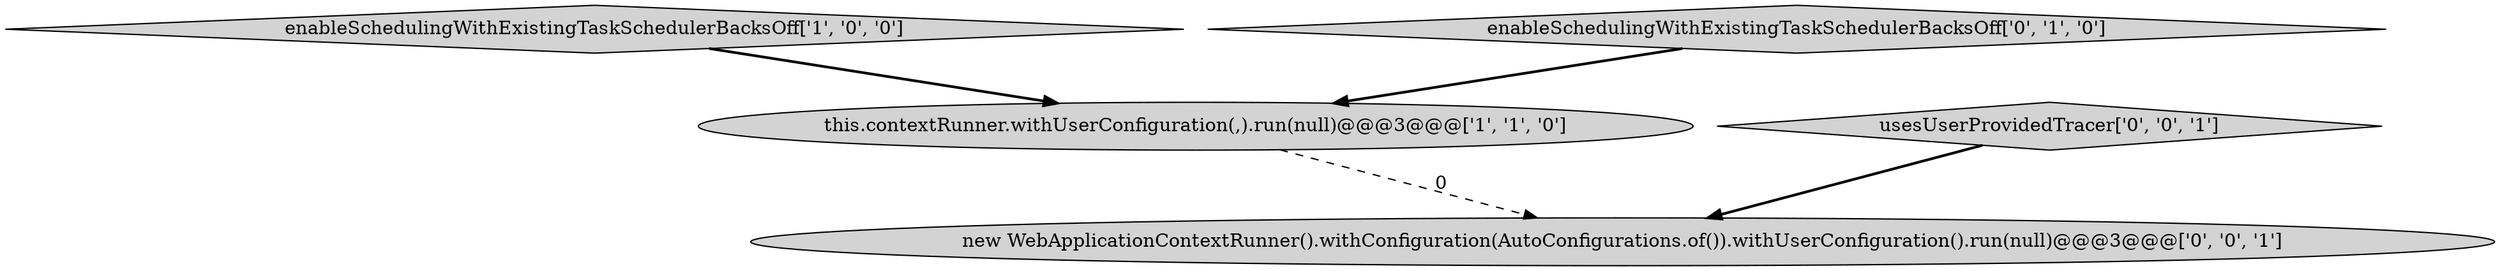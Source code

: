 digraph {
1 [style = filled, label = "enableSchedulingWithExistingTaskSchedulerBacksOff['1', '0', '0']", fillcolor = lightgray, shape = diamond image = "AAA0AAABBB1BBB"];
3 [style = filled, label = "usesUserProvidedTracer['0', '0', '1']", fillcolor = lightgray, shape = diamond image = "AAA0AAABBB3BBB"];
4 [style = filled, label = "new WebApplicationContextRunner().withConfiguration(AutoConfigurations.of()).withUserConfiguration().run(null)@@@3@@@['0', '0', '1']", fillcolor = lightgray, shape = ellipse image = "AAA0AAABBB3BBB"];
0 [style = filled, label = "this.contextRunner.withUserConfiguration(,).run(null)@@@3@@@['1', '1', '0']", fillcolor = lightgray, shape = ellipse image = "AAA0AAABBB1BBB"];
2 [style = filled, label = "enableSchedulingWithExistingTaskSchedulerBacksOff['0', '1', '0']", fillcolor = lightgray, shape = diamond image = "AAA0AAABBB2BBB"];
2->0 [style = bold, label=""];
0->4 [style = dashed, label="0"];
1->0 [style = bold, label=""];
3->4 [style = bold, label=""];
}
